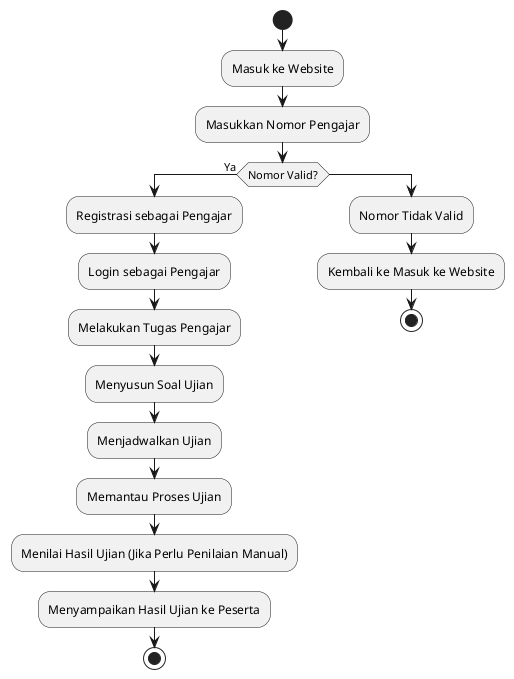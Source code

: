 @startuml
start

:Masuk ke Website;
:Masukkan Nomor Pengajar;

if (Nomor Valid?) then (Ya)
  :Registrasi sebagai Pengajar;
  :Login sebagai Pengajar;
  :Melakukan Tugas Pengajar;
  :Menyusun Soal Ujian;
  :Menjadwalkan Ujian;
  :Memantau Proses Ujian;
  :Menilai Hasil Ujian (Jika Perlu Penilaian Manual);
  :Menyampaikan Hasil Ujian ke Peserta;
  stop
else
  :Nomor Tidak Valid;
  :Kembali ke Masuk ke Website;
  stop
endif

@enduml
